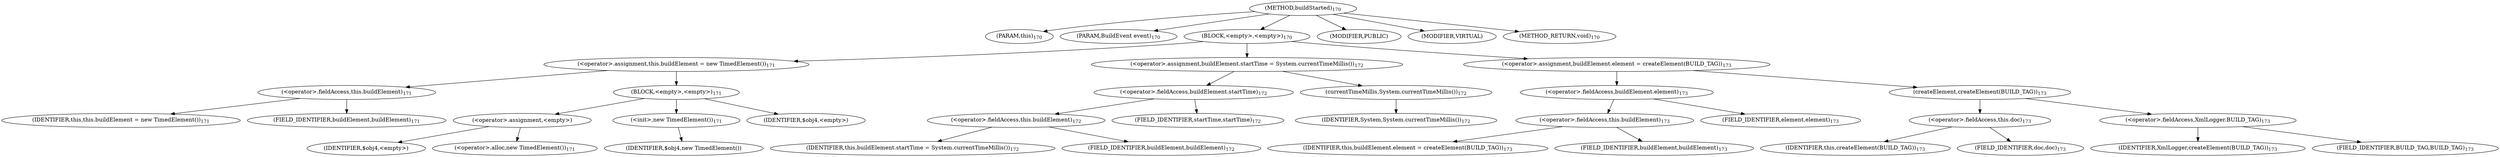 digraph "buildStarted" {  
"194" [label = <(METHOD,buildStarted)<SUB>170</SUB>> ]
"195" [label = <(PARAM,this)<SUB>170</SUB>> ]
"196" [label = <(PARAM,BuildEvent event)<SUB>170</SUB>> ]
"197" [label = <(BLOCK,&lt;empty&gt;,&lt;empty&gt;)<SUB>170</SUB>> ]
"198" [label = <(&lt;operator&gt;.assignment,this.buildElement = new TimedElement())<SUB>171</SUB>> ]
"199" [label = <(&lt;operator&gt;.fieldAccess,this.buildElement)<SUB>171</SUB>> ]
"200" [label = <(IDENTIFIER,this,this.buildElement = new TimedElement())<SUB>171</SUB>> ]
"201" [label = <(FIELD_IDENTIFIER,buildElement,buildElement)<SUB>171</SUB>> ]
"202" [label = <(BLOCK,&lt;empty&gt;,&lt;empty&gt;)<SUB>171</SUB>> ]
"203" [label = <(&lt;operator&gt;.assignment,&lt;empty&gt;)> ]
"204" [label = <(IDENTIFIER,$obj4,&lt;empty&gt;)> ]
"205" [label = <(&lt;operator&gt;.alloc,new TimedElement())<SUB>171</SUB>> ]
"206" [label = <(&lt;init&gt;,new TimedElement())<SUB>171</SUB>> ]
"207" [label = <(IDENTIFIER,$obj4,new TimedElement())> ]
"208" [label = <(IDENTIFIER,$obj4,&lt;empty&gt;)> ]
"209" [label = <(&lt;operator&gt;.assignment,buildElement.startTime = System.currentTimeMillis())<SUB>172</SUB>> ]
"210" [label = <(&lt;operator&gt;.fieldAccess,buildElement.startTime)<SUB>172</SUB>> ]
"211" [label = <(&lt;operator&gt;.fieldAccess,this.buildElement)<SUB>172</SUB>> ]
"212" [label = <(IDENTIFIER,this,buildElement.startTime = System.currentTimeMillis())<SUB>172</SUB>> ]
"213" [label = <(FIELD_IDENTIFIER,buildElement,buildElement)<SUB>172</SUB>> ]
"214" [label = <(FIELD_IDENTIFIER,startTime,startTime)<SUB>172</SUB>> ]
"215" [label = <(currentTimeMillis,System.currentTimeMillis())<SUB>172</SUB>> ]
"216" [label = <(IDENTIFIER,System,System.currentTimeMillis())<SUB>172</SUB>> ]
"217" [label = <(&lt;operator&gt;.assignment,buildElement.element = createElement(BUILD_TAG))<SUB>173</SUB>> ]
"218" [label = <(&lt;operator&gt;.fieldAccess,buildElement.element)<SUB>173</SUB>> ]
"219" [label = <(&lt;operator&gt;.fieldAccess,this.buildElement)<SUB>173</SUB>> ]
"220" [label = <(IDENTIFIER,this,buildElement.element = createElement(BUILD_TAG))<SUB>173</SUB>> ]
"221" [label = <(FIELD_IDENTIFIER,buildElement,buildElement)<SUB>173</SUB>> ]
"222" [label = <(FIELD_IDENTIFIER,element,element)<SUB>173</SUB>> ]
"223" [label = <(createElement,createElement(BUILD_TAG))<SUB>173</SUB>> ]
"224" [label = <(&lt;operator&gt;.fieldAccess,this.doc)<SUB>173</SUB>> ]
"225" [label = <(IDENTIFIER,this,createElement(BUILD_TAG))<SUB>173</SUB>> ]
"226" [label = <(FIELD_IDENTIFIER,doc,doc)<SUB>173</SUB>> ]
"227" [label = <(&lt;operator&gt;.fieldAccess,XmlLogger.BUILD_TAG)<SUB>173</SUB>> ]
"228" [label = <(IDENTIFIER,XmlLogger,createElement(BUILD_TAG))<SUB>173</SUB>> ]
"229" [label = <(FIELD_IDENTIFIER,BUILD_TAG,BUILD_TAG)<SUB>173</SUB>> ]
"230" [label = <(MODIFIER,PUBLIC)> ]
"231" [label = <(MODIFIER,VIRTUAL)> ]
"232" [label = <(METHOD_RETURN,void)<SUB>170</SUB>> ]
  "194" -> "195" 
  "194" -> "196" 
  "194" -> "197" 
  "194" -> "230" 
  "194" -> "231" 
  "194" -> "232" 
  "197" -> "198" 
  "197" -> "209" 
  "197" -> "217" 
  "198" -> "199" 
  "198" -> "202" 
  "199" -> "200" 
  "199" -> "201" 
  "202" -> "203" 
  "202" -> "206" 
  "202" -> "208" 
  "203" -> "204" 
  "203" -> "205" 
  "206" -> "207" 
  "209" -> "210" 
  "209" -> "215" 
  "210" -> "211" 
  "210" -> "214" 
  "211" -> "212" 
  "211" -> "213" 
  "215" -> "216" 
  "217" -> "218" 
  "217" -> "223" 
  "218" -> "219" 
  "218" -> "222" 
  "219" -> "220" 
  "219" -> "221" 
  "223" -> "224" 
  "223" -> "227" 
  "224" -> "225" 
  "224" -> "226" 
  "227" -> "228" 
  "227" -> "229" 
}
